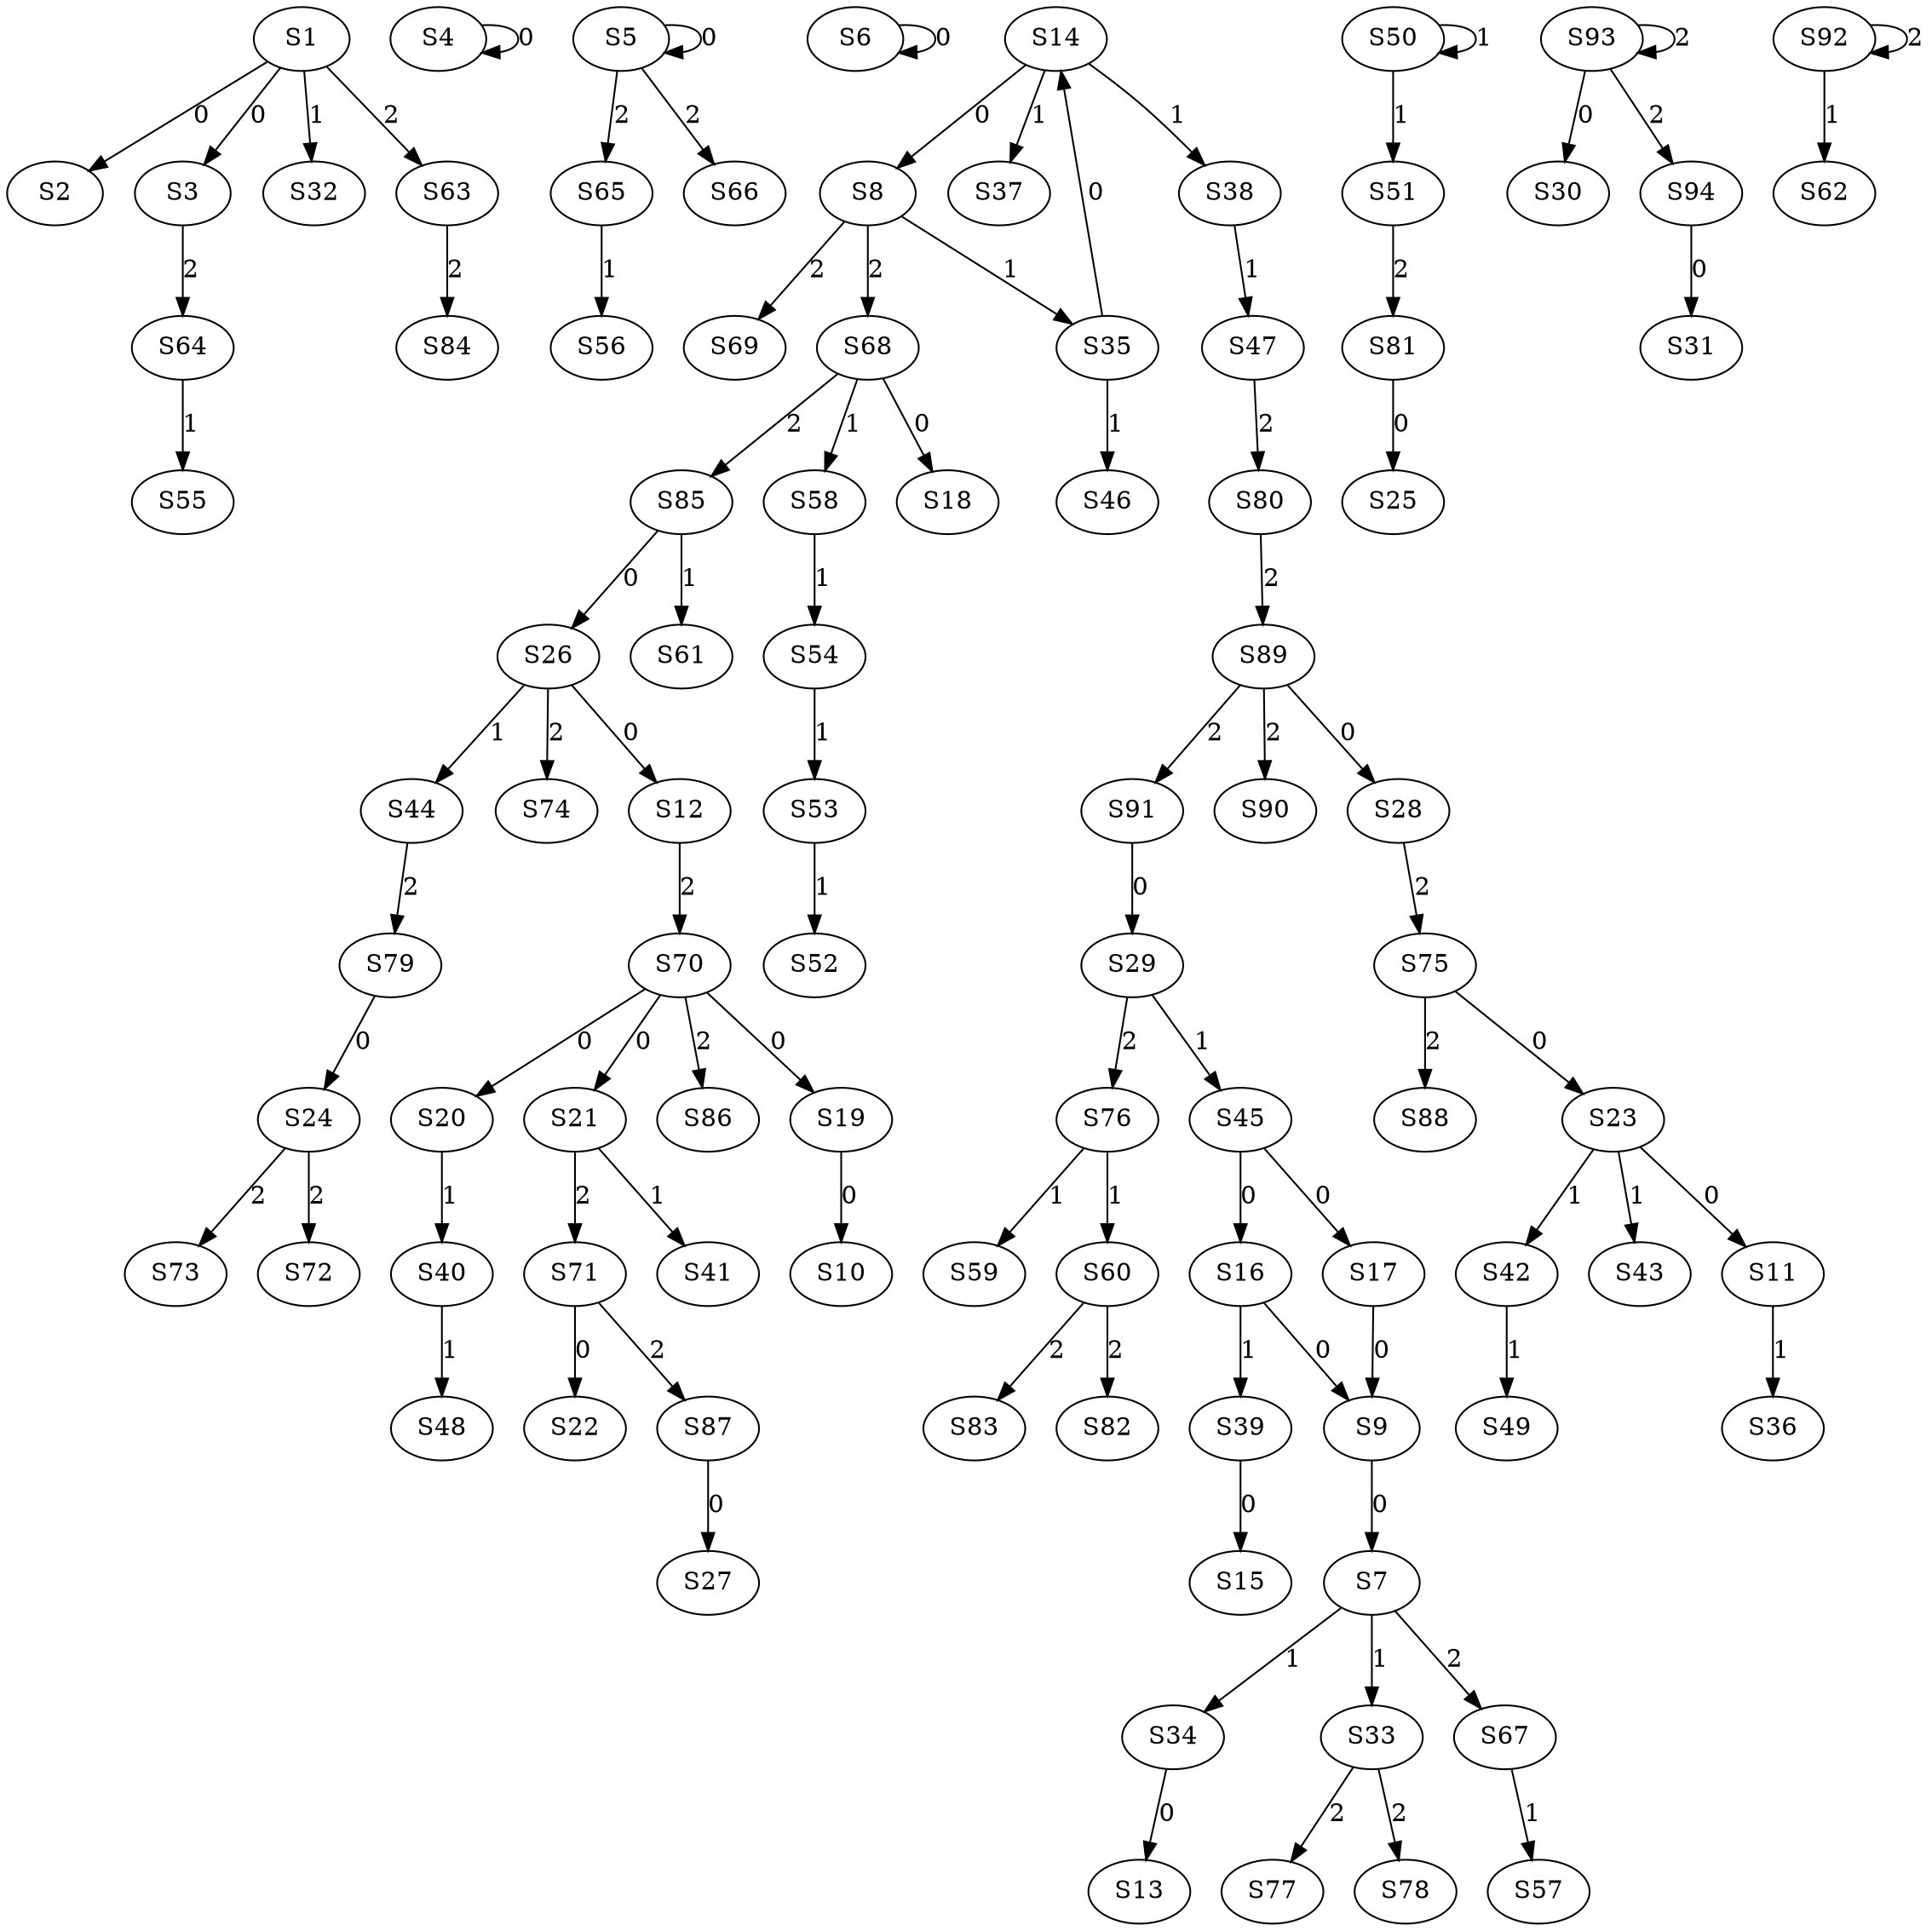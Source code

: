 strict digraph {
	S1 -> S2 [ label = 0 ];
	S1 -> S3 [ label = 0 ];
	S4 -> S4 [ label = 0 ];
	S5 -> S5 [ label = 0 ];
	S6 -> S6 [ label = 0 ];
	S9 -> S7 [ label = 0 ];
	S14 -> S8 [ label = 0 ];
	S16 -> S9 [ label = 0 ];
	S19 -> S10 [ label = 0 ];
	S23 -> S11 [ label = 0 ];
	S26 -> S12 [ label = 0 ];
	S34 -> S13 [ label = 0 ];
	S35 -> S14 [ label = 0 ];
	S39 -> S15 [ label = 0 ];
	S45 -> S16 [ label = 0 ];
	S45 -> S17 [ label = 0 ];
	S68 -> S18 [ label = 0 ];
	S70 -> S19 [ label = 0 ];
	S70 -> S20 [ label = 0 ];
	S70 -> S21 [ label = 0 ];
	S71 -> S22 [ label = 0 ];
	S75 -> S23 [ label = 0 ];
	S79 -> S24 [ label = 0 ];
	S81 -> S25 [ label = 0 ];
	S85 -> S26 [ label = 0 ];
	S87 -> S27 [ label = 0 ];
	S89 -> S28 [ label = 0 ];
	S91 -> S29 [ label = 0 ];
	S93 -> S30 [ label = 0 ];
	S94 -> S31 [ label = 0 ];
	S1 -> S32 [ label = 1 ];
	S7 -> S33 [ label = 1 ];
	S7 -> S34 [ label = 1 ];
	S8 -> S35 [ label = 1 ];
	S11 -> S36 [ label = 1 ];
	S14 -> S37 [ label = 1 ];
	S14 -> S38 [ label = 1 ];
	S16 -> S39 [ label = 1 ];
	S20 -> S40 [ label = 1 ];
	S21 -> S41 [ label = 1 ];
	S23 -> S42 [ label = 1 ];
	S23 -> S43 [ label = 1 ];
	S26 -> S44 [ label = 1 ];
	S29 -> S45 [ label = 1 ];
	S35 -> S46 [ label = 1 ];
	S38 -> S47 [ label = 1 ];
	S40 -> S48 [ label = 1 ];
	S42 -> S49 [ label = 1 ];
	S50 -> S50 [ label = 1 ];
	S50 -> S51 [ label = 1 ];
	S53 -> S52 [ label = 1 ];
	S54 -> S53 [ label = 1 ];
	S58 -> S54 [ label = 1 ];
	S64 -> S55 [ label = 1 ];
	S65 -> S56 [ label = 1 ];
	S67 -> S57 [ label = 1 ];
	S68 -> S58 [ label = 1 ];
	S76 -> S59 [ label = 1 ];
	S76 -> S60 [ label = 1 ];
	S85 -> S61 [ label = 1 ];
	S92 -> S62 [ label = 1 ];
	S1 -> S63 [ label = 2 ];
	S3 -> S64 [ label = 2 ];
	S5 -> S65 [ label = 2 ];
	S5 -> S66 [ label = 2 ];
	S7 -> S67 [ label = 2 ];
	S8 -> S68 [ label = 2 ];
	S8 -> S69 [ label = 2 ];
	S12 -> S70 [ label = 2 ];
	S21 -> S71 [ label = 2 ];
	S24 -> S72 [ label = 2 ];
	S24 -> S73 [ label = 2 ];
	S26 -> S74 [ label = 2 ];
	S28 -> S75 [ label = 2 ];
	S29 -> S76 [ label = 2 ];
	S33 -> S77 [ label = 2 ];
	S33 -> S78 [ label = 2 ];
	S44 -> S79 [ label = 2 ];
	S47 -> S80 [ label = 2 ];
	S51 -> S81 [ label = 2 ];
	S60 -> S82 [ label = 2 ];
	S60 -> S83 [ label = 2 ];
	S63 -> S84 [ label = 2 ];
	S68 -> S85 [ label = 2 ];
	S70 -> S86 [ label = 2 ];
	S71 -> S87 [ label = 2 ];
	S75 -> S88 [ label = 2 ];
	S80 -> S89 [ label = 2 ];
	S89 -> S90 [ label = 2 ];
	S89 -> S91 [ label = 2 ];
	S92 -> S92 [ label = 2 ];
	S93 -> S93 [ label = 2 ];
	S93 -> S94 [ label = 2 ];
	S17 -> S9 [ label = 0 ];
}